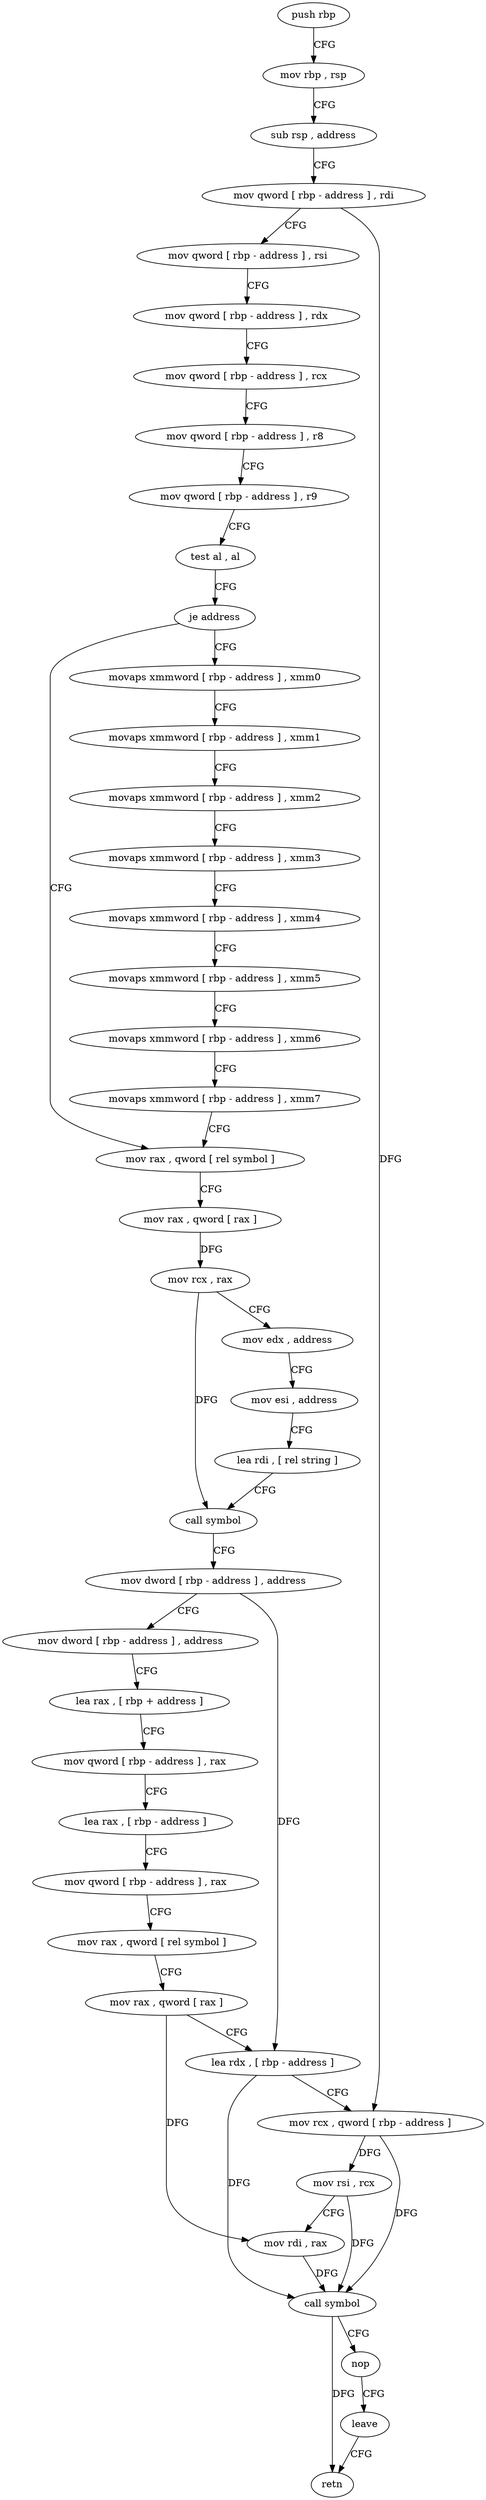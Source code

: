 digraph "func" {
"244124" [label = "push rbp" ]
"244125" [label = "mov rbp , rsp" ]
"244128" [label = "sub rsp , address" ]
"244135" [label = "mov qword [ rbp - address ] , rdi" ]
"244142" [label = "mov qword [ rbp - address ] , rsi" ]
"244149" [label = "mov qword [ rbp - address ] , rdx" ]
"244156" [label = "mov qword [ rbp - address ] , rcx" ]
"244163" [label = "mov qword [ rbp - address ] , r8" ]
"244170" [label = "mov qword [ rbp - address ] , r9" ]
"244177" [label = "test al , al" ]
"244179" [label = "je address" ]
"244213" [label = "mov rax , qword [ rel symbol ]" ]
"244181" [label = "movaps xmmword [ rbp - address ] , xmm0" ]
"244220" [label = "mov rax , qword [ rax ]" ]
"244223" [label = "mov rcx , rax" ]
"244226" [label = "mov edx , address" ]
"244231" [label = "mov esi , address" ]
"244236" [label = "lea rdi , [ rel string ]" ]
"244243" [label = "call symbol" ]
"244248" [label = "mov dword [ rbp - address ] , address" ]
"244258" [label = "mov dword [ rbp - address ] , address" ]
"244268" [label = "lea rax , [ rbp + address ]" ]
"244272" [label = "mov qword [ rbp - address ] , rax" ]
"244279" [label = "lea rax , [ rbp - address ]" ]
"244286" [label = "mov qword [ rbp - address ] , rax" ]
"244293" [label = "mov rax , qword [ rel symbol ]" ]
"244300" [label = "mov rax , qword [ rax ]" ]
"244303" [label = "lea rdx , [ rbp - address ]" ]
"244310" [label = "mov rcx , qword [ rbp - address ]" ]
"244317" [label = "mov rsi , rcx" ]
"244320" [label = "mov rdi , rax" ]
"244323" [label = "call symbol" ]
"244328" [label = "nop" ]
"244329" [label = "leave" ]
"244330" [label = "retn" ]
"244185" [label = "movaps xmmword [ rbp - address ] , xmm1" ]
"244189" [label = "movaps xmmword [ rbp - address ] , xmm2" ]
"244193" [label = "movaps xmmword [ rbp - address ] , xmm3" ]
"244197" [label = "movaps xmmword [ rbp - address ] , xmm4" ]
"244201" [label = "movaps xmmword [ rbp - address ] , xmm5" ]
"244205" [label = "movaps xmmword [ rbp - address ] , xmm6" ]
"244209" [label = "movaps xmmword [ rbp - address ] , xmm7" ]
"244124" -> "244125" [ label = "CFG" ]
"244125" -> "244128" [ label = "CFG" ]
"244128" -> "244135" [ label = "CFG" ]
"244135" -> "244142" [ label = "CFG" ]
"244135" -> "244310" [ label = "DFG" ]
"244142" -> "244149" [ label = "CFG" ]
"244149" -> "244156" [ label = "CFG" ]
"244156" -> "244163" [ label = "CFG" ]
"244163" -> "244170" [ label = "CFG" ]
"244170" -> "244177" [ label = "CFG" ]
"244177" -> "244179" [ label = "CFG" ]
"244179" -> "244213" [ label = "CFG" ]
"244179" -> "244181" [ label = "CFG" ]
"244213" -> "244220" [ label = "CFG" ]
"244181" -> "244185" [ label = "CFG" ]
"244220" -> "244223" [ label = "DFG" ]
"244223" -> "244226" [ label = "CFG" ]
"244223" -> "244243" [ label = "DFG" ]
"244226" -> "244231" [ label = "CFG" ]
"244231" -> "244236" [ label = "CFG" ]
"244236" -> "244243" [ label = "CFG" ]
"244243" -> "244248" [ label = "CFG" ]
"244248" -> "244258" [ label = "CFG" ]
"244248" -> "244303" [ label = "DFG" ]
"244258" -> "244268" [ label = "CFG" ]
"244268" -> "244272" [ label = "CFG" ]
"244272" -> "244279" [ label = "CFG" ]
"244279" -> "244286" [ label = "CFG" ]
"244286" -> "244293" [ label = "CFG" ]
"244293" -> "244300" [ label = "CFG" ]
"244300" -> "244303" [ label = "CFG" ]
"244300" -> "244320" [ label = "DFG" ]
"244303" -> "244310" [ label = "CFG" ]
"244303" -> "244323" [ label = "DFG" ]
"244310" -> "244317" [ label = "DFG" ]
"244310" -> "244323" [ label = "DFG" ]
"244317" -> "244320" [ label = "CFG" ]
"244317" -> "244323" [ label = "DFG" ]
"244320" -> "244323" [ label = "DFG" ]
"244323" -> "244328" [ label = "CFG" ]
"244323" -> "244330" [ label = "DFG" ]
"244328" -> "244329" [ label = "CFG" ]
"244329" -> "244330" [ label = "CFG" ]
"244185" -> "244189" [ label = "CFG" ]
"244189" -> "244193" [ label = "CFG" ]
"244193" -> "244197" [ label = "CFG" ]
"244197" -> "244201" [ label = "CFG" ]
"244201" -> "244205" [ label = "CFG" ]
"244205" -> "244209" [ label = "CFG" ]
"244209" -> "244213" [ label = "CFG" ]
}
